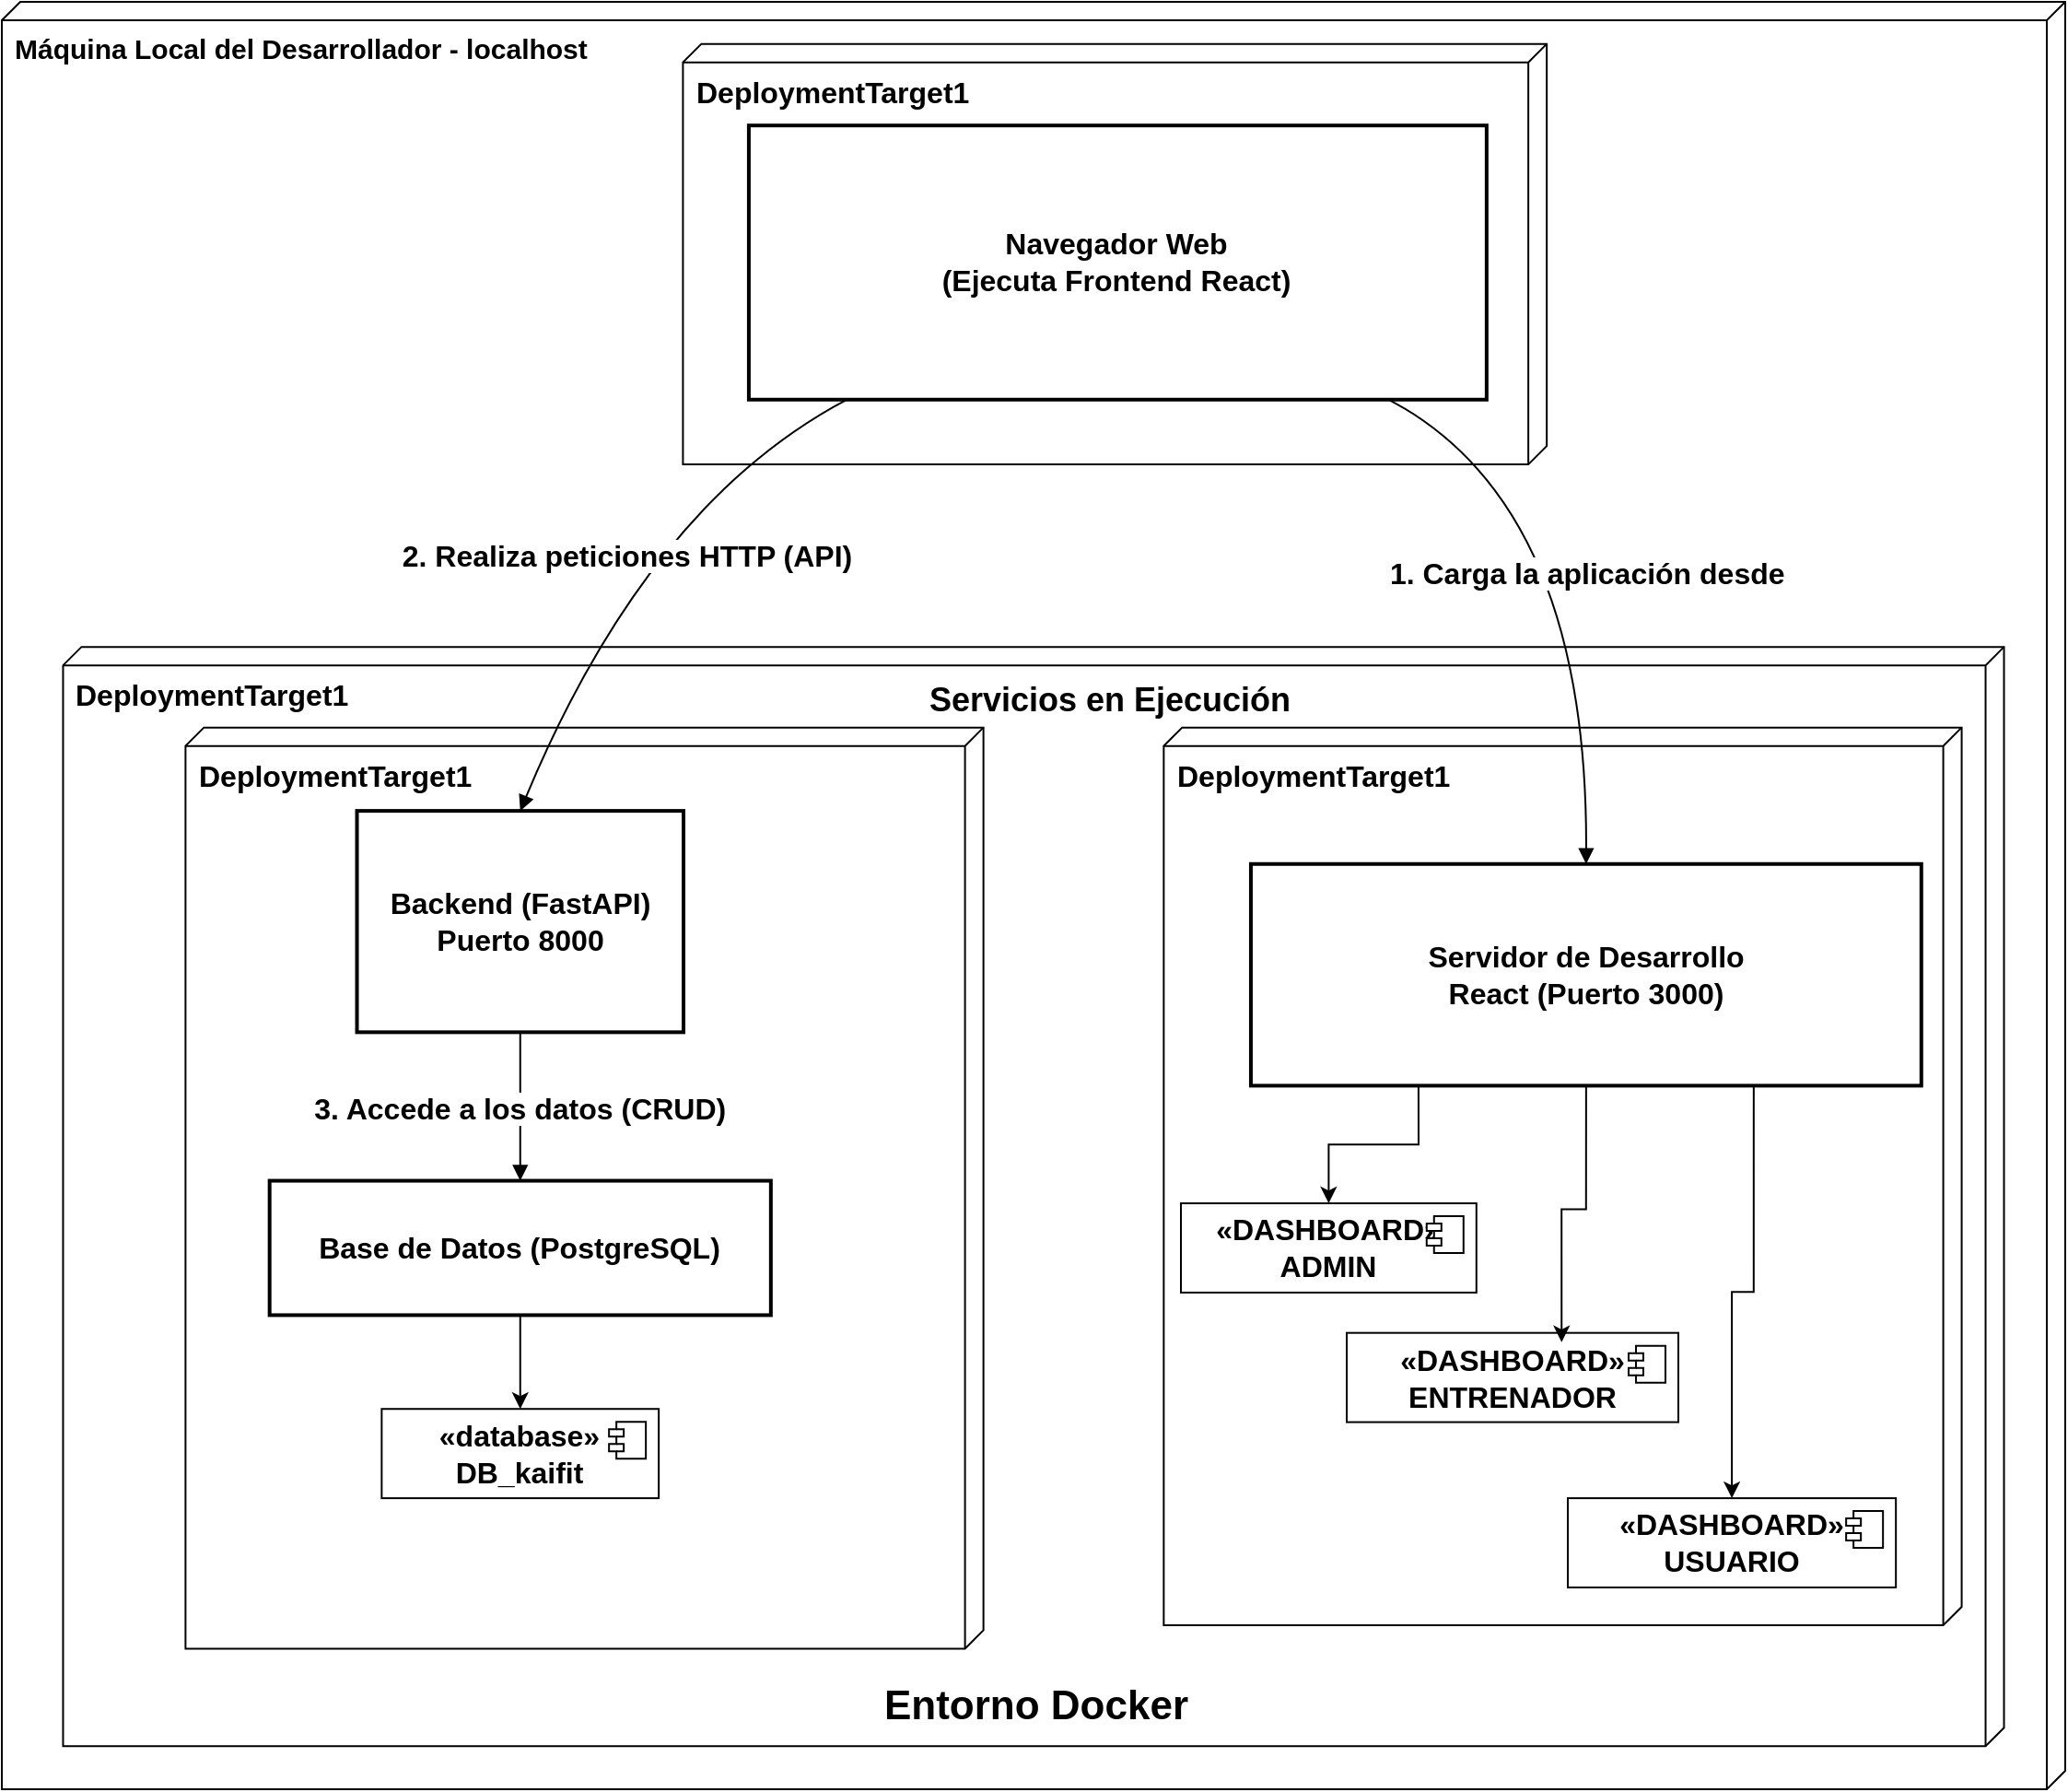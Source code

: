 <mxfile version="28.0.7">
  <diagram name="Page-1" id="rYkSNON5f-lDWxG6IL0g">
    <mxGraphModel dx="1144" dy="660" grid="1" gridSize="10" guides="1" tooltips="1" connect="1" arrows="1" fold="1" page="1" pageScale="1" pageWidth="850" pageHeight="1100" math="0" shadow="0">
      <root>
        <mxCell id="0" />
        <mxCell id="1" parent="0" />
        <mxCell id="6OKxg32zUcpk-TssQ5vP-1" value="&lt;b&gt;&lt;font style=&quot;font-size: 15px;&quot;&gt;Máquina Local del Desarrollador - localhost&lt;/font&gt;&lt;/b&gt;" style="verticalAlign=top;align=left;shape=cube;size=10;direction=south;fontStyle=0;html=1;boundedLbl=1;spacingLeft=5;whiteSpace=wrap;" parent="1" vertex="1">
          <mxGeometry x="60" y="10" width="1120" height="970" as="geometry" />
        </mxCell>
        <mxCell id="6OKxg32zUcpk-TssQ5vP-7" value="&lt;font style=&quot;font-size: 16px;&quot;&gt;&lt;b&gt;DeploymentTarget1&lt;/b&gt;&lt;/font&gt;" style="verticalAlign=top;align=left;shape=cube;size=10;direction=south;fontStyle=0;html=1;boundedLbl=1;spacingLeft=5;whiteSpace=wrap;" parent="6OKxg32zUcpk-TssQ5vP-1" vertex="1">
          <mxGeometry x="33.234" y="350.075" width="1053.531" height="596.586" as="geometry" />
        </mxCell>
        <mxCell id="6OKxg32zUcpk-TssQ5vP-3" value="&lt;font style=&quot;font-size: 16px;&quot;&gt;&lt;b&gt;DeploymentTarget1&lt;/b&gt;&lt;/font&gt;" style="verticalAlign=top;align=left;shape=cube;size=10;direction=south;fontStyle=0;html=1;boundedLbl=1;spacingLeft=5;whiteSpace=wrap;1" parent="6OKxg32zUcpk-TssQ5vP-1" vertex="1">
          <mxGeometry x="99.7" y="393.831" width="433.11" height="499.877" as="geometry" />
        </mxCell>
        <mxCell id="6OKxg32zUcpk-TssQ5vP-2" value="Backend (FastAPI)&#xa;Puerto 8000" style="whiteSpace=wrap;strokeWidth=2;fontSize=16;fontStyle=1" parent="6OKxg32zUcpk-TssQ5vP-1" vertex="1">
          <mxGeometry x="192.76" y="439.061" width="177.24" height="120.117" as="geometry" />
        </mxCell>
        <mxCell id="G7dZIARo6wTBDBJJI-_x-13" style="edgeStyle=orthogonalEdgeStyle;rounded=0;orthogonalLoop=1;jettySize=auto;html=1;exitX=0.5;exitY=1;exitDx=0;exitDy=0;" edge="1" parent="6OKxg32zUcpk-TssQ5vP-1" source="6OKxg32zUcpk-TssQ5vP-6" target="G7dZIARo6wTBDBJJI-_x-6">
          <mxGeometry relative="1" as="geometry" />
        </mxCell>
        <mxCell id="6OKxg32zUcpk-TssQ5vP-6" value="Base de Datos (PostgreSQL)" style="whiteSpace=wrap;strokeWidth=2;fontSize=16;fontStyle=1" parent="6OKxg32zUcpk-TssQ5vP-1" vertex="1">
          <mxGeometry x="145.34" y="639.782" width="272.08" height="72.935" as="geometry" />
        </mxCell>
        <mxCell id="6OKxg32zUcpk-TssQ5vP-10" value="3. Accede a los datos (CRUD)" style="curved=1;startArrow=none;endArrow=block;exitX=0.5;exitY=1;entryX=0.5;entryY=0.01;rounded=0;fontSize=16;fontStyle=1" parent="6OKxg32zUcpk-TssQ5vP-1" source="6OKxg32zUcpk-TssQ5vP-2" target="6OKxg32zUcpk-TssQ5vP-6" edge="1">
          <mxGeometry relative="1" as="geometry">
            <Array as="points" />
          </mxGeometry>
        </mxCell>
        <mxCell id="6OKxg32zUcpk-TssQ5vP-12" value="&lt;font style=&quot;font-size: 18px;&quot;&gt;&lt;b style=&quot;&quot;&gt;Servicios en Ejecución&lt;/b&gt;&lt;/font&gt;" style="text;html=1;align=center;verticalAlign=middle;whiteSpace=wrap;rounded=0;" parent="6OKxg32zUcpk-TssQ5vP-1" vertex="1">
          <mxGeometry x="353.15" y="350.075" width="496.855" height="58.346" as="geometry" />
        </mxCell>
        <mxCell id="6OKxg32zUcpk-TssQ5vP-14" value="&lt;font style=&quot;font-size: 16px;&quot;&gt;&lt;b&gt;DeploymentTarget1&lt;/b&gt;&lt;/font&gt;" style="verticalAlign=top;align=left;shape=cube;size=10;direction=south;fontStyle=0;html=1;boundedLbl=1;spacingLeft=5;whiteSpace=wrap;1" parent="6OKxg32zUcpk-TssQ5vP-1" vertex="1">
          <mxGeometry x="630.68" y="393.831" width="433.114" height="487.191" as="geometry" />
        </mxCell>
        <mxCell id="6OKxg32zUcpk-TssQ5vP-13" value="&lt;span style=&quot;font-weight: 700;&quot;&gt;&lt;font style=&quot;font-size: 22px;&quot;&gt;Entorno Docker&lt;/font&gt;&lt;/span&gt;" style="text;html=1;align=center;verticalAlign=middle;whiteSpace=wrap;rounded=0;" parent="6OKxg32zUcpk-TssQ5vP-1" vertex="1">
          <mxGeometry x="445.341" y="895.604" width="232.641" height="58.346" as="geometry" />
        </mxCell>
        <mxCell id="G7dZIARo6wTBDBJJI-_x-23" style="edgeStyle=orthogonalEdgeStyle;rounded=0;orthogonalLoop=1;jettySize=auto;html=1;exitX=0.25;exitY=1;exitDx=0;exitDy=0;" edge="1" parent="6OKxg32zUcpk-TssQ5vP-1" source="6OKxg32zUcpk-TssQ5vP-5" target="G7dZIARo6wTBDBJJI-_x-14">
          <mxGeometry relative="1" as="geometry" />
        </mxCell>
        <mxCell id="G7dZIARo6wTBDBJJI-_x-25" style="edgeStyle=orthogonalEdgeStyle;rounded=0;orthogonalLoop=1;jettySize=auto;html=1;exitX=0.75;exitY=1;exitDx=0;exitDy=0;" edge="1" parent="6OKxg32zUcpk-TssQ5vP-1" source="6OKxg32zUcpk-TssQ5vP-5" target="G7dZIARo6wTBDBJJI-_x-21">
          <mxGeometry relative="1" as="geometry" />
        </mxCell>
        <mxCell id="6OKxg32zUcpk-TssQ5vP-5" value="Servidor de Desarrollo&#xa;React (Puerto 3000)" style="whiteSpace=wrap;strokeWidth=2;fontSize=16;fontStyle=1" parent="6OKxg32zUcpk-TssQ5vP-1" vertex="1">
          <mxGeometry x="677.98" y="467.881" width="363.92" height="120.311" as="geometry" />
        </mxCell>
        <mxCell id="G7dZIARo6wTBDBJJI-_x-1" value="&lt;font style=&quot;font-size: 16px;&quot;&gt;&lt;b&gt;DeploymentTarget1&lt;/b&gt;&lt;/font&gt;" style="verticalAlign=top;align=left;shape=cube;size=10;direction=south;fontStyle=0;html=1;boundedLbl=1;spacingLeft=5;whiteSpace=wrap;1" vertex="1" parent="6OKxg32zUcpk-TssQ5vP-1">
          <mxGeometry x="369.709" y="22.824" width="468.867" height="228.235" as="geometry" />
        </mxCell>
        <mxCell id="6OKxg32zUcpk-TssQ5vP-4" value="Navegador Web&#xa;(Ejecuta Frontend React)" style="whiteSpace=wrap;strokeWidth=2;fontSize=16;fontStyle=1" parent="6OKxg32zUcpk-TssQ5vP-1" vertex="1">
          <mxGeometry x="405.46" y="67.098" width="400.475" height="148.782" as="geometry" />
        </mxCell>
        <mxCell id="6OKxg32zUcpk-TssQ5vP-8" value="1. Carga la aplicación desde" style="curved=1;startArrow=none;endArrow=block;exitX=0.86;exitY=0.99;entryX=0.5;entryY=0;rounded=0;fontSize=16;fontStyle=1" parent="6OKxg32zUcpk-TssQ5vP-1" source="6OKxg32zUcpk-TssQ5vP-4" target="6OKxg32zUcpk-TssQ5vP-5" edge="1">
          <mxGeometry relative="1" as="geometry">
            <Array as="points">
              <mxPoint x="860.772" y="272.767" />
            </Array>
          </mxGeometry>
        </mxCell>
        <mxCell id="6OKxg32zUcpk-TssQ5vP-9" value="2. Realiza peticiones HTTP (API)" style="curved=1;startArrow=none;endArrow=block;exitX=0.14;exitY=0.99;entryX=0.5;entryY=0;rounded=0;fontSize=16;fontStyle=1" parent="6OKxg32zUcpk-TssQ5vP-1" source="6OKxg32zUcpk-TssQ5vP-4" target="6OKxg32zUcpk-TssQ5vP-2" edge="1">
          <mxGeometry relative="1" as="geometry">
            <Array as="points">
              <mxPoint x="350.623" y="272.767" />
            </Array>
          </mxGeometry>
        </mxCell>
        <mxCell id="G7dZIARo6wTBDBJJI-_x-6" value="&lt;font style=&quot;&quot;&gt;&lt;b style=&quot;font-size: 16px;&quot;&gt;«database»&lt;/b&gt;&lt;br&gt;&lt;span style=&quot;font-size: 16px;&quot;&gt;&lt;b&gt;DB_kaifit&lt;/b&gt;&lt;/span&gt;&lt;/font&gt;" style="html=1;dropTarget=0;whiteSpace=wrap;" vertex="1" parent="6OKxg32zUcpk-TssQ5vP-1">
          <mxGeometry x="206.18" y="763.617" width="150.39" height="48.438" as="geometry" />
        </mxCell>
        <mxCell id="G7dZIARo6wTBDBJJI-_x-7" value="" style="shape=module;jettyWidth=8;jettyHeight=4;" vertex="1" parent="G7dZIARo6wTBDBJJI-_x-6">
          <mxGeometry x="1" width="20" height="20" relative="1" as="geometry">
            <mxPoint x="-27" y="7" as="offset" />
          </mxGeometry>
        </mxCell>
        <mxCell id="G7dZIARo6wTBDBJJI-_x-14" value="&lt;font style=&quot;&quot;&gt;&lt;b style=&quot;font-size: 16px;&quot;&gt;«DASHBOARD»&lt;/b&gt;&lt;br&gt;&lt;span style=&quot;font-size: 16px;&quot;&gt;&lt;b&gt;ADMIN&lt;/b&gt;&lt;/span&gt;&lt;/font&gt;" style="html=1;dropTarget=0;whiteSpace=wrap;" vertex="1" parent="6OKxg32zUcpk-TssQ5vP-1">
          <mxGeometry x="640" y="652.026" width="160.39" height="48.438" as="geometry" />
        </mxCell>
        <mxCell id="G7dZIARo6wTBDBJJI-_x-15" value="" style="shape=module;jettyWidth=8;jettyHeight=4;" vertex="1" parent="G7dZIARo6wTBDBJJI-_x-14">
          <mxGeometry x="1" width="20" height="20" relative="1" as="geometry">
            <mxPoint x="-27" y="7" as="offset" />
          </mxGeometry>
        </mxCell>
        <mxCell id="G7dZIARo6wTBDBJJI-_x-16" value="&lt;b style=&quot;font-size: 16px;&quot;&gt;«DASHBOARD»&lt;/b&gt;&lt;div&gt;&lt;b style=&quot;font-size: 16px;&quot;&gt;ENTRENADOR&lt;/b&gt;&lt;/div&gt;" style="html=1;dropTarget=0;whiteSpace=wrap;" vertex="1" parent="6OKxg32zUcpk-TssQ5vP-1">
          <mxGeometry x="730" y="722.34" width="180" height="48.438" as="geometry" />
        </mxCell>
        <mxCell id="G7dZIARo6wTBDBJJI-_x-17" value="" style="shape=module;jettyWidth=8;jettyHeight=4;" vertex="1" parent="G7dZIARo6wTBDBJJI-_x-16">
          <mxGeometry x="1" width="20" height="20" relative="1" as="geometry">
            <mxPoint x="-27" y="7" as="offset" />
          </mxGeometry>
        </mxCell>
        <mxCell id="G7dZIARo6wTBDBJJI-_x-21" value="&lt;b style=&quot;font-size: 16px;&quot;&gt;«DASHBOARD»&lt;/b&gt;&lt;div&gt;&lt;b style=&quot;font-size: 16px;&quot;&gt;USUARIO&lt;/b&gt;&lt;/div&gt;" style="html=1;dropTarget=0;whiteSpace=wrap;" vertex="1" parent="6OKxg32zUcpk-TssQ5vP-1">
          <mxGeometry x="850" y="812.055" width="178.08" height="48.438" as="geometry" />
        </mxCell>
        <mxCell id="G7dZIARo6wTBDBJJI-_x-22" value="" style="shape=module;jettyWidth=8;jettyHeight=4;" vertex="1" parent="G7dZIARo6wTBDBJJI-_x-21">
          <mxGeometry x="1" width="20" height="20" relative="1" as="geometry">
            <mxPoint x="-27" y="7" as="offset" />
          </mxGeometry>
        </mxCell>
        <mxCell id="G7dZIARo6wTBDBJJI-_x-24" style="edgeStyle=orthogonalEdgeStyle;rounded=0;orthogonalLoop=1;jettySize=auto;html=1;exitX=0.5;exitY=1;exitDx=0;exitDy=0;entryX=0.648;entryY=0.104;entryDx=0;entryDy=0;entryPerimeter=0;" edge="1" parent="6OKxg32zUcpk-TssQ5vP-1" source="6OKxg32zUcpk-TssQ5vP-5" target="G7dZIARo6wTBDBJJI-_x-16">
          <mxGeometry relative="1" as="geometry" />
        </mxCell>
      </root>
    </mxGraphModel>
  </diagram>
</mxfile>
